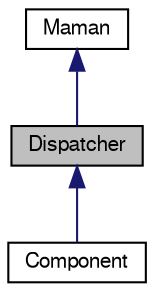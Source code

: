 digraph G
{
  bgcolor="transparent";
  edge [fontname="FreeSans",fontsize=10,labelfontname="FreeSans",labelfontsize=10];
  node [fontname="FreeSans",fontsize=10,shape=record];
  Node1 [label="Dispatcher",height=0.2,width=0.4,color="black", fillcolor="grey75", style="filled" fontcolor="black"];
  Node2 -> Node1 [dir=back,color="midnightblue",fontsize=10,style="solid"];
  Node2 [label="Maman",height=0.2,width=0.4,color="black",URL="$classMaman.html"];
  Node1 -> Node3 [dir=back,color="midnightblue",fontsize=10,style="solid"];
  Node3 [label="Component",height=0.2,width=0.4,color="black",URL="$classComponent.html"];
}
